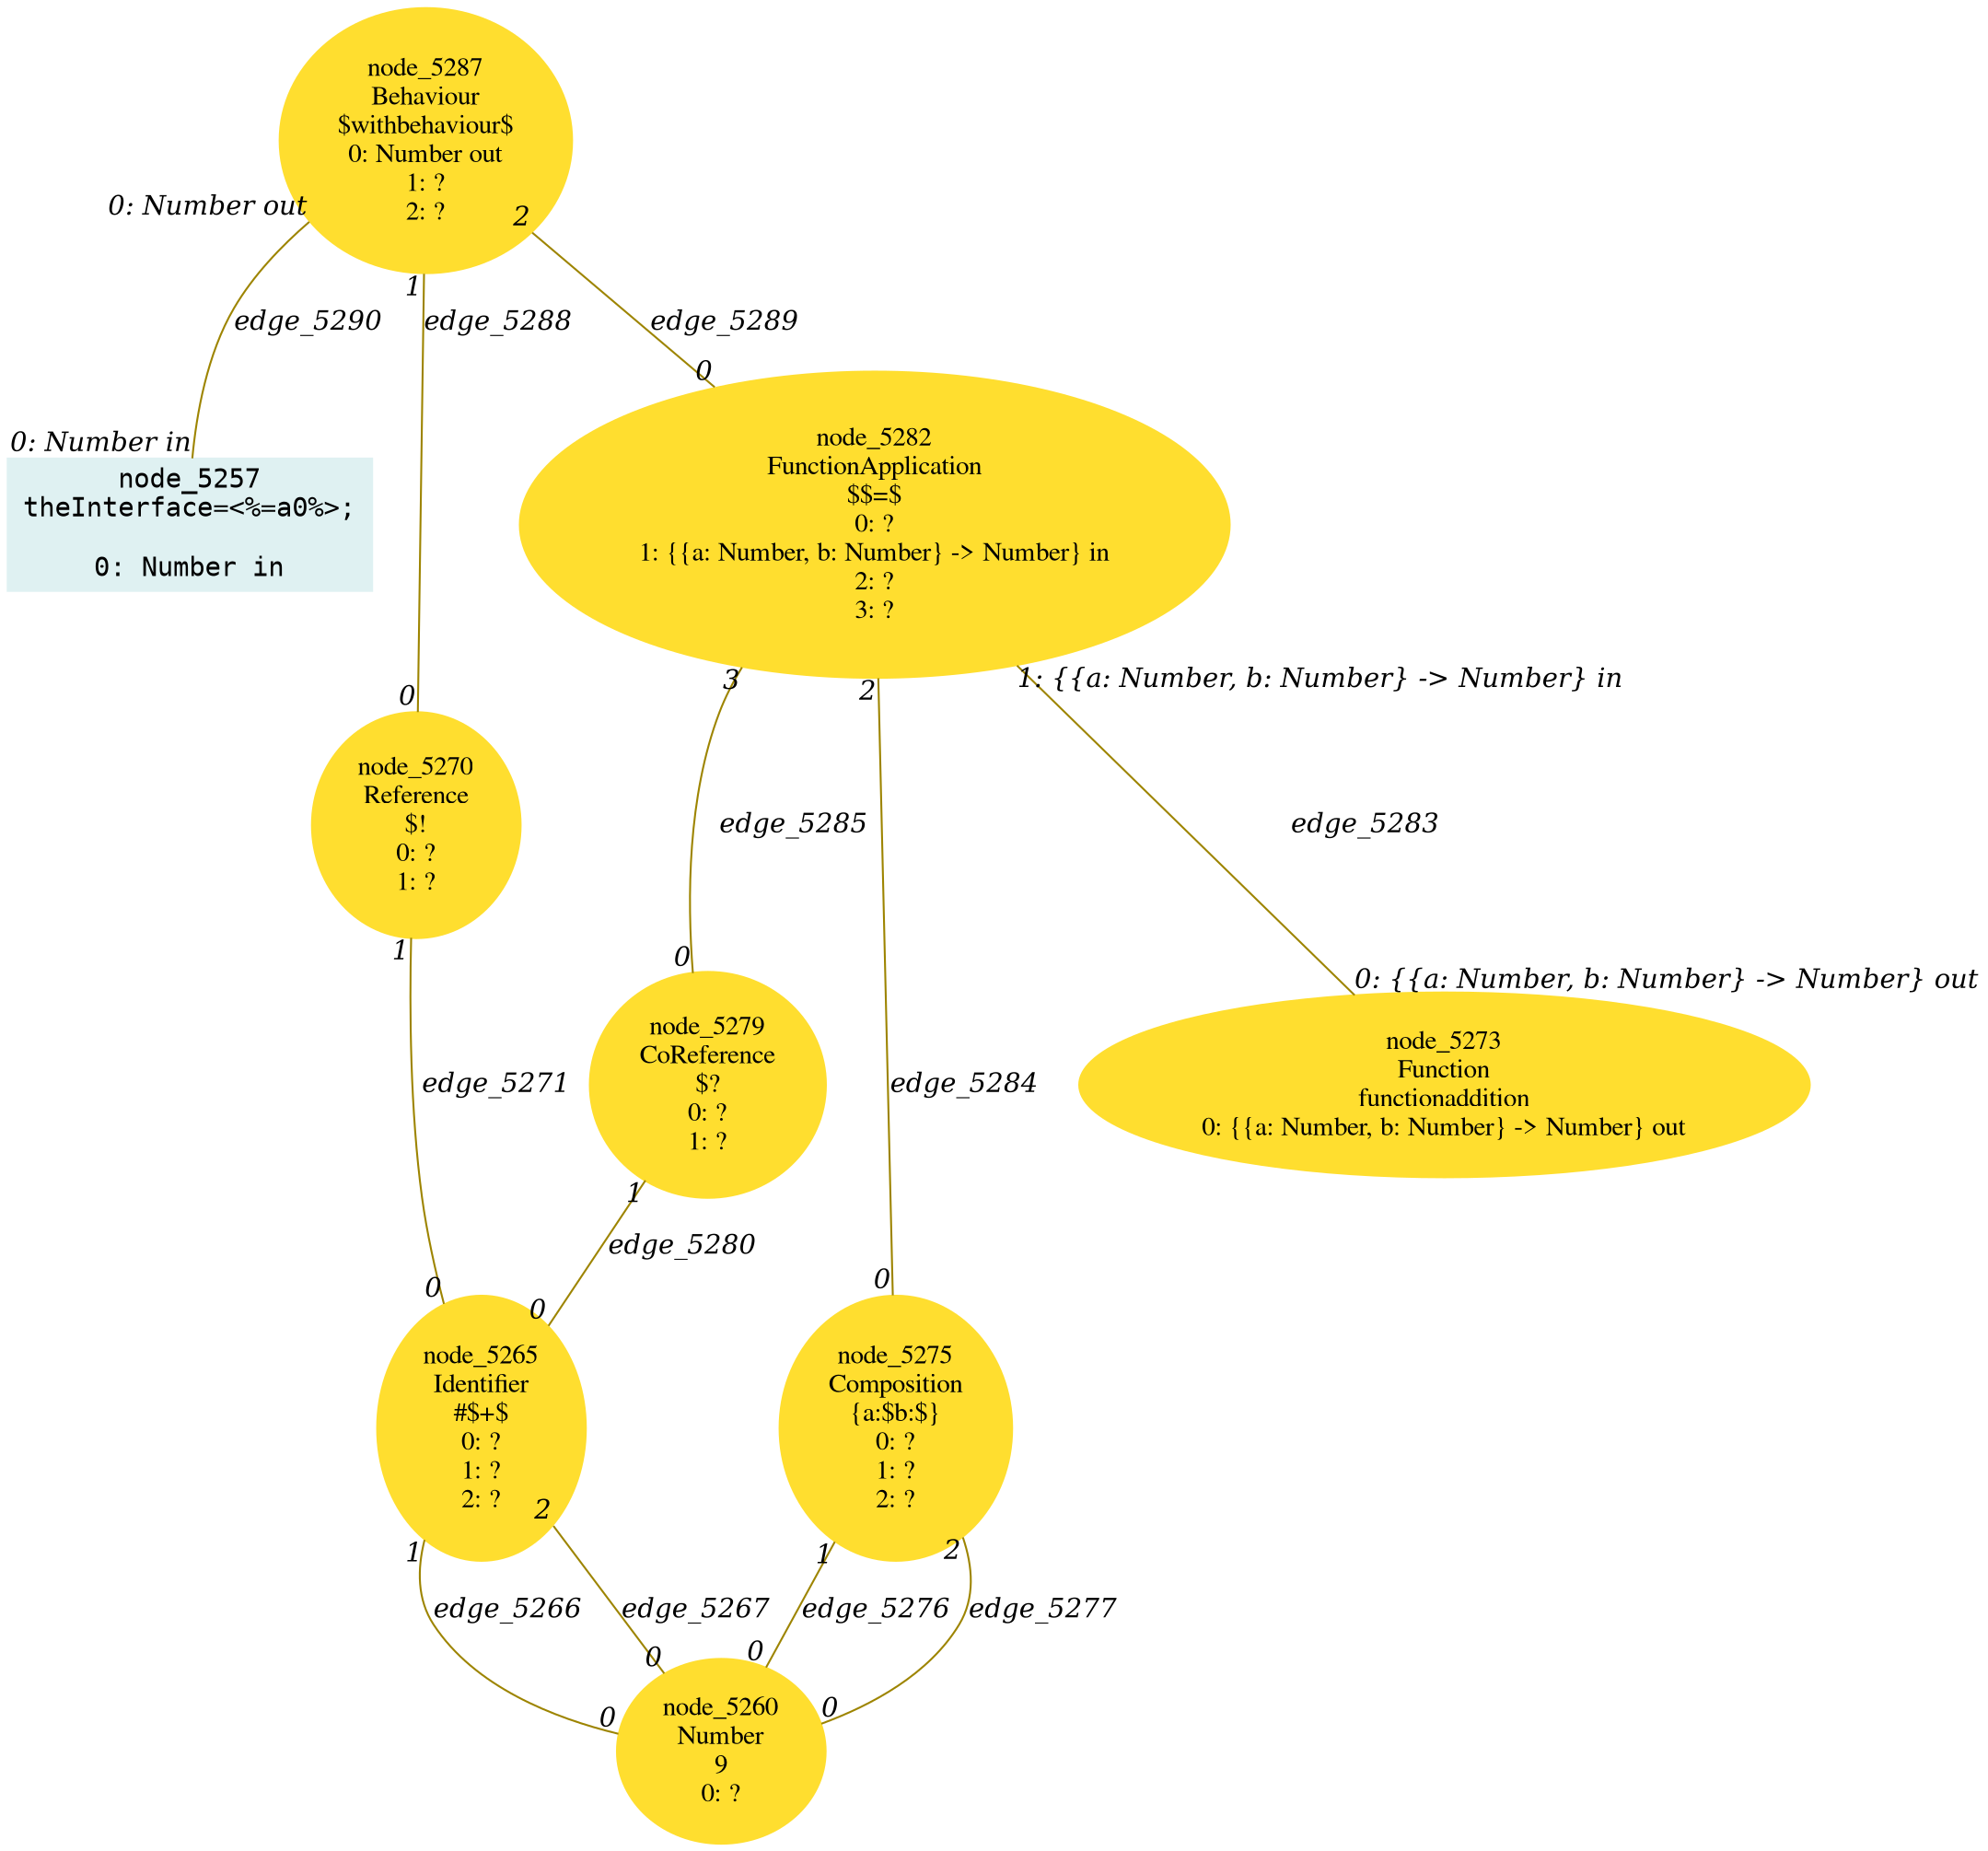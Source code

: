 digraph g{node_5257 [shape="box", style="filled", color="#dff1f2", fontname="Courier", label="node_5257
theInterface=<%=a0%>;

0: Number in" ]
node_5260 [shape="ellipse", style="filled", color="#ffde2f", fontname="Times", label="node_5260
Number
9
0: ?" ]
node_5265 [shape="ellipse", style="filled", color="#ffde2f", fontname="Times", label="node_5265
Identifier
#$+$
0: ?
1: ?
2: ?" ]
node_5270 [shape="ellipse", style="filled", color="#ffde2f", fontname="Times", label="node_5270
Reference
$!
0: ?
1: ?" ]
node_5273 [shape="ellipse", style="filled", color="#ffde2f", fontname="Times", label="node_5273
Function
functionaddition
0: {{a: Number, b: Number} -> Number} out" ]
node_5275 [shape="ellipse", style="filled", color="#ffde2f", fontname="Times", label="node_5275
Composition
{a:$b:$}
0: ?
1: ?
2: ?" ]
node_5279 [shape="ellipse", style="filled", color="#ffde2f", fontname="Times", label="node_5279
CoReference
$?
0: ?
1: ?" ]
node_5282 [shape="ellipse", style="filled", color="#ffde2f", fontname="Times", label="node_5282
FunctionApplication
$$=$
0: ?
1: {{a: Number, b: Number} -> Number} in
2: ?
3: ?" ]
node_5287 [shape="ellipse", style="filled", color="#ffde2f", fontname="Times", label="node_5287
Behaviour
$withbehaviour$
0: Number out
1: ?
2: ?" ]
node_5265 -> node_5260 [dir=none, arrowHead=none, fontname="Times-Italic", arrowsize=1, color="#9d8400", label="edge_5266",  headlabel="0", taillabel="1" ]
node_5265 -> node_5260 [dir=none, arrowHead=none, fontname="Times-Italic", arrowsize=1, color="#9d8400", label="edge_5267",  headlabel="0", taillabel="2" ]
node_5270 -> node_5265 [dir=none, arrowHead=none, fontname="Times-Italic", arrowsize=1, color="#9d8400", label="edge_5271",  headlabel="0", taillabel="1" ]
node_5275 -> node_5260 [dir=none, arrowHead=none, fontname="Times-Italic", arrowsize=1, color="#9d8400", label="edge_5276",  headlabel="0", taillabel="1" ]
node_5275 -> node_5260 [dir=none, arrowHead=none, fontname="Times-Italic", arrowsize=1, color="#9d8400", label="edge_5277",  headlabel="0", taillabel="2" ]
node_5279 -> node_5265 [dir=none, arrowHead=none, fontname="Times-Italic", arrowsize=1, color="#9d8400", label="edge_5280",  headlabel="0", taillabel="1" ]
node_5282 -> node_5273 [dir=none, arrowHead=none, fontname="Times-Italic", arrowsize=1, color="#9d8400", label="edge_5283",  headlabel="0: {{a: Number, b: Number} -> Number} out", taillabel="1: {{a: Number, b: Number} -> Number} in" ]
node_5282 -> node_5275 [dir=none, arrowHead=none, fontname="Times-Italic", arrowsize=1, color="#9d8400", label="edge_5284",  headlabel="0", taillabel="2" ]
node_5282 -> node_5279 [dir=none, arrowHead=none, fontname="Times-Italic", arrowsize=1, color="#9d8400", label="edge_5285",  headlabel="0", taillabel="3" ]
node_5287 -> node_5270 [dir=none, arrowHead=none, fontname="Times-Italic", arrowsize=1, color="#9d8400", label="edge_5288",  headlabel="0", taillabel="1" ]
node_5287 -> node_5282 [dir=none, arrowHead=none, fontname="Times-Italic", arrowsize=1, color="#9d8400", label="edge_5289",  headlabel="0", taillabel="2" ]
node_5287 -> node_5257 [dir=none, arrowHead=none, fontname="Times-Italic", arrowsize=1, color="#9d8400", label="edge_5290",  headlabel="0: Number in", taillabel="0: Number out" ]
}
